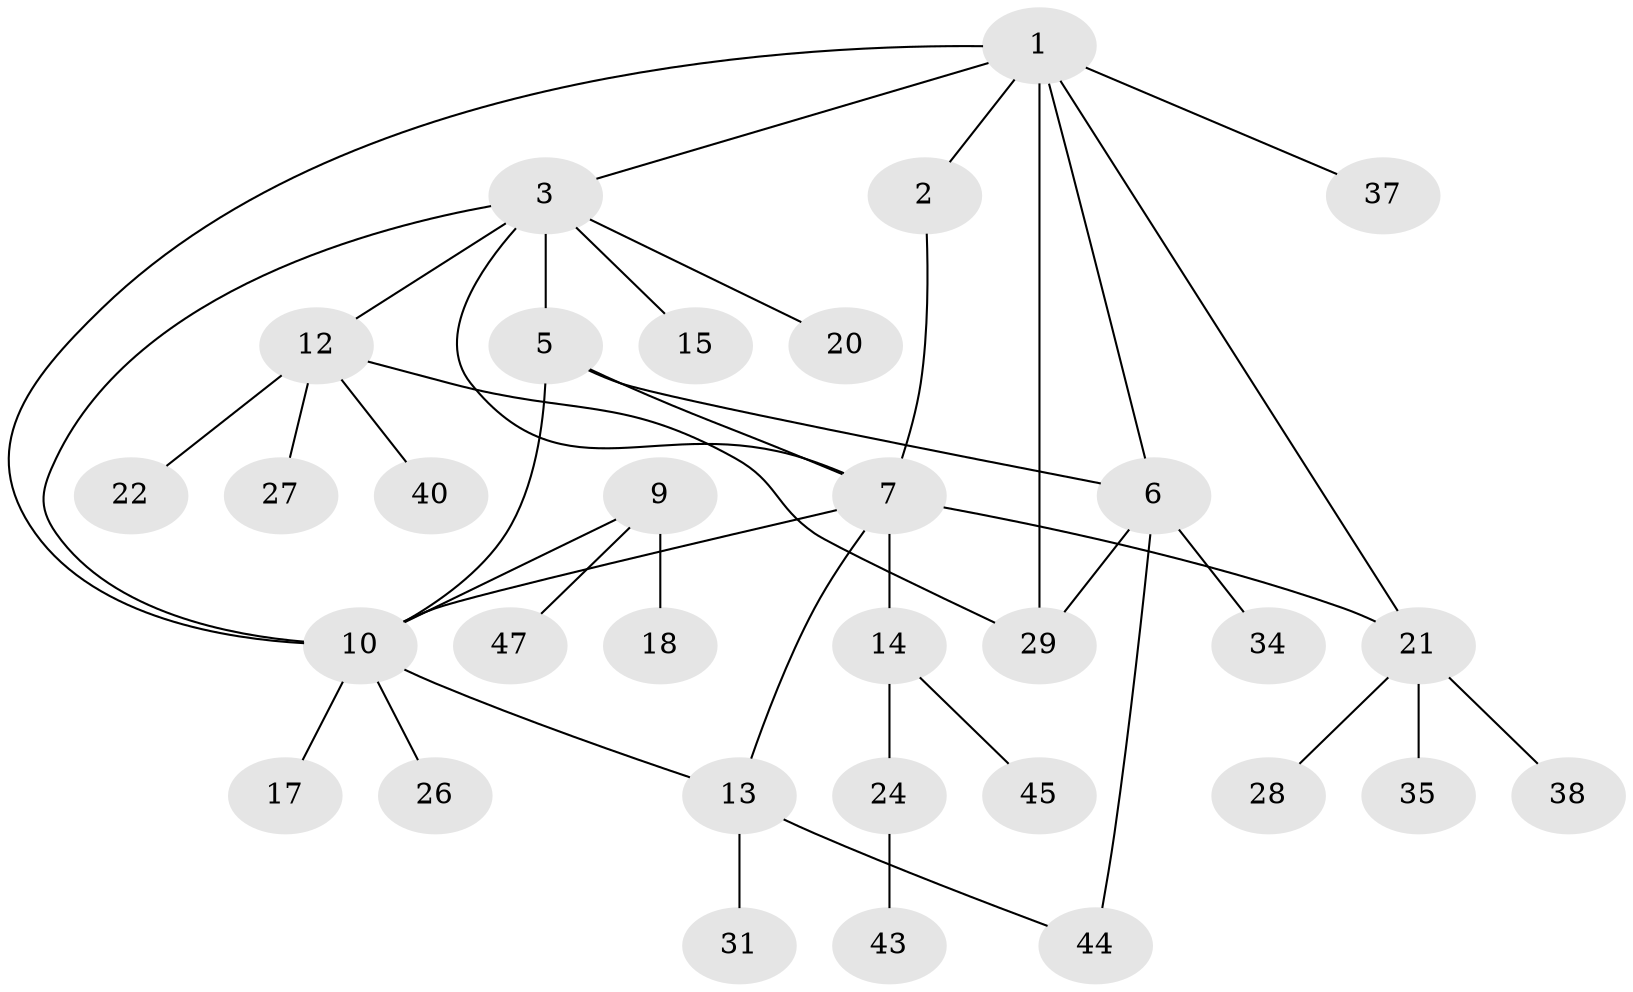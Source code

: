 // original degree distribution, {7: 0.02127659574468085, 2: 0.2127659574468085, 3: 0.14893617021276595, 6: 0.02127659574468085, 4: 0.0851063829787234, 5: 0.06382978723404255, 9: 0.02127659574468085, 1: 0.425531914893617}
// Generated by graph-tools (version 1.1) at 2025/42/03/06/25 10:42:11]
// undirected, 32 vertices, 42 edges
graph export_dot {
graph [start="1"]
  node [color=gray90,style=filled];
  1 [super="+16"];
  2;
  3 [super="+4"];
  5;
  6 [super="+23"];
  7 [super="+8"];
  9 [super="+11"];
  10 [super="+19"];
  12 [super="+36"];
  13 [super="+39"];
  14 [super="+25"];
  15;
  17 [super="+33"];
  18 [super="+32"];
  20;
  21 [super="+41"];
  22;
  24 [super="+42"];
  26 [super="+30"];
  27;
  28;
  29;
  31;
  34;
  35;
  37 [super="+46"];
  38;
  40;
  43;
  44;
  45;
  47;
  1 -- 2;
  1 -- 3;
  1 -- 6;
  1 -- 10;
  1 -- 21;
  1 -- 29;
  1 -- 37;
  2 -- 7;
  3 -- 15;
  3 -- 20;
  3 -- 5;
  3 -- 7;
  3 -- 10;
  3 -- 12;
  5 -- 6;
  5 -- 10;
  5 -- 7;
  6 -- 34;
  6 -- 44;
  6 -- 29;
  7 -- 14;
  7 -- 10;
  7 -- 21;
  7 -- 13;
  9 -- 10;
  9 -- 18;
  9 -- 47;
  10 -- 13;
  10 -- 17;
  10 -- 26;
  12 -- 22;
  12 -- 27;
  12 -- 40;
  12 -- 29;
  13 -- 31;
  13 -- 44;
  14 -- 24;
  14 -- 45;
  21 -- 28;
  21 -- 35;
  21 -- 38;
  24 -- 43;
}
